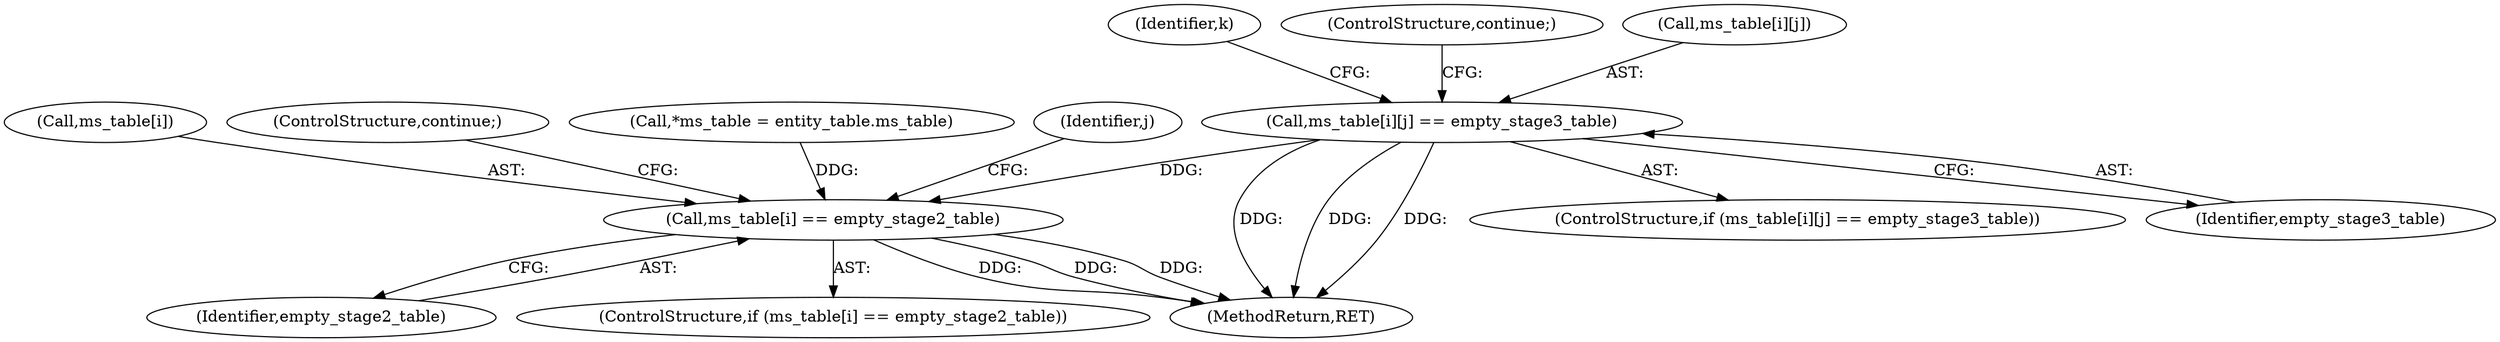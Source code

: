 digraph "0_php-src_0da8b8b801f9276359262f1ef8274c7812d3dfda?w=1@array" {
"1000232" [label="(Call,ms_table[i][j] == empty_stage3_table)"];
"1000215" [label="(Call,ms_table[i] == empty_stage2_table)"];
"1000219" [label="(Identifier,empty_stage2_table)"];
"1000242" [label="(Identifier,k)"];
"1000214" [label="(ControlStructure,if (ms_table[i] == empty_stage2_table))"];
"1000239" [label="(ControlStructure,continue;)"];
"1000437" [label="(MethodReturn,RET)"];
"1000216" [label="(Call,ms_table[i])"];
"1000215" [label="(Call,ms_table[i] == empty_stage2_table)"];
"1000231" [label="(ControlStructure,if (ms_table[i][j] == empty_stage3_table))"];
"1000220" [label="(ControlStructure,continue;)"];
"1000165" [label="(Call,*ms_table = entity_table.ms_table)"];
"1000232" [label="(Call,ms_table[i][j] == empty_stage3_table)"];
"1000223" [label="(Identifier,j)"];
"1000238" [label="(Identifier,empty_stage3_table)"];
"1000233" [label="(Call,ms_table[i][j])"];
"1000232" -> "1000231"  [label="AST: "];
"1000232" -> "1000238"  [label="CFG: "];
"1000233" -> "1000232"  [label="AST: "];
"1000238" -> "1000232"  [label="AST: "];
"1000239" -> "1000232"  [label="CFG: "];
"1000242" -> "1000232"  [label="CFG: "];
"1000232" -> "1000437"  [label="DDG: "];
"1000232" -> "1000437"  [label="DDG: "];
"1000232" -> "1000437"  [label="DDG: "];
"1000232" -> "1000215"  [label="DDG: "];
"1000215" -> "1000214"  [label="AST: "];
"1000215" -> "1000219"  [label="CFG: "];
"1000216" -> "1000215"  [label="AST: "];
"1000219" -> "1000215"  [label="AST: "];
"1000220" -> "1000215"  [label="CFG: "];
"1000223" -> "1000215"  [label="CFG: "];
"1000215" -> "1000437"  [label="DDG: "];
"1000215" -> "1000437"  [label="DDG: "];
"1000215" -> "1000437"  [label="DDG: "];
"1000165" -> "1000215"  [label="DDG: "];
}
